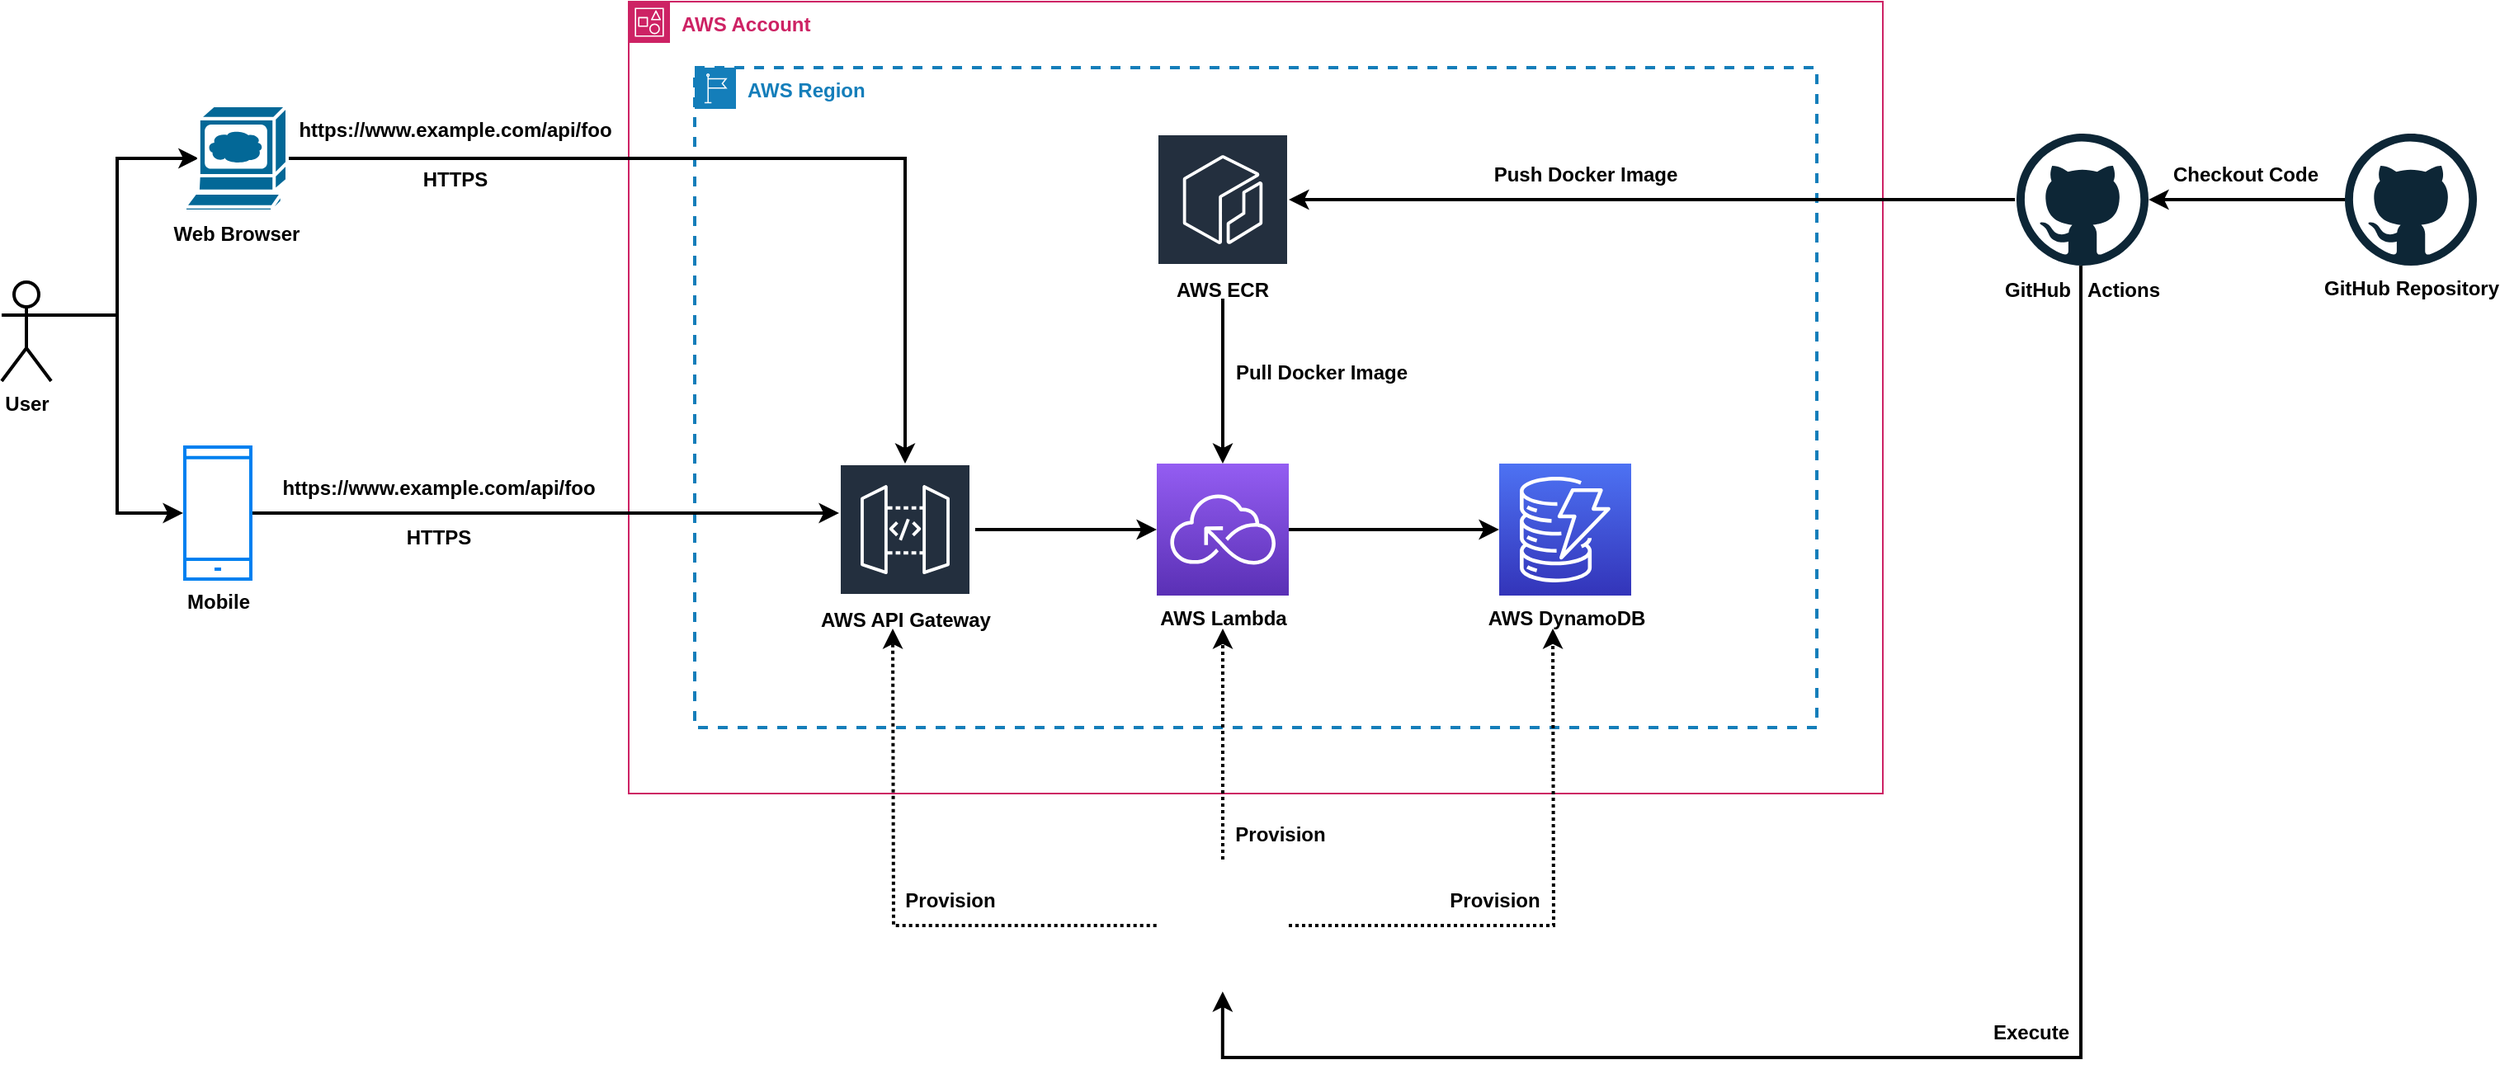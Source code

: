 <mxfile version="20.8.16" type="device"><diagram id="Jrhpwi8ZvEjFuphMwVDC" name="Page-1"><mxGraphModel dx="1418" dy="820" grid="1" gridSize="10" guides="1" tooltips="1" connect="1" arrows="1" fold="1" page="1" pageScale="1" pageWidth="850" pageHeight="1100" math="0" shadow="0"><root><mxCell id="0"/><mxCell id="1" parent="0"/><mxCell id="m6BbedKXD78glO7V8403-9" value="&lt;b&gt;AWS Region&lt;/b&gt;" style="points=[[0,0],[0.25,0],[0.5,0],[0.75,0],[1,0],[1,0.25],[1,0.5],[1,0.75],[1,1],[0.75,1],[0.5,1],[0.25,1],[0,1],[0,0.75],[0,0.5],[0,0.25]];outlineConnect=0;gradientColor=none;html=1;whiteSpace=wrap;fontSize=12;fontStyle=0;container=1;pointerEvents=0;collapsible=0;recursiveResize=0;shape=mxgraph.aws4.group;grIcon=mxgraph.aws4.group_region;strokeColor=#147EBA;fillColor=none;verticalAlign=top;align=left;spacingLeft=30;fontColor=#147EBA;dashed=1;strokeWidth=2;" parent="1" vertex="1"><mxGeometry x="430" y="90" width="680" height="400" as="geometry"/></mxCell><mxCell id="TGyyPPCAWyqDZNZTMzX8-10" value="&lt;b&gt;AWS Account&lt;/b&gt;" style="points=[[0,0],[0.25,0],[0.5,0],[0.75,0],[1,0],[1,0.25],[1,0.5],[1,0.75],[1,1],[0.75,1],[0.5,1],[0.25,1],[0,1],[0,0.75],[0,0.5],[0,0.25]];outlineConnect=0;gradientColor=none;html=1;whiteSpace=wrap;fontSize=12;fontStyle=0;container=1;pointerEvents=0;collapsible=0;recursiveResize=0;shape=mxgraph.aws4.group;grIcon=mxgraph.aws4.group_account;strokeColor=#CD2264;fillColor=none;verticalAlign=top;align=left;spacingLeft=30;fontColor=#CD2264;dashed=0;" parent="1" vertex="1"><mxGeometry x="390" y="50" width="760" height="480" as="geometry"/></mxCell><mxCell id="TGyyPPCAWyqDZNZTMzX8-1" value="&lt;font color=&quot;#000000&quot;&gt;&lt;b&gt;AWS DynamoDB&lt;/b&gt;&lt;/font&gt;" style="sketch=0;points=[[0,0,0],[0.25,0,0],[0.5,0,0],[0.75,0,0],[1,0,0],[0,1,0],[0.25,1,0],[0.5,1,0],[0.75,1,0],[1,1,0],[0,0.25,0],[0,0.5,0],[0,0.75,0],[1,0.25,0],[1,0.5,0],[1,0.75,0]];outlineConnect=0;fontColor=#232F3E;gradientColor=#4D72F3;gradientDirection=north;fillColor=#3334B9;strokeColor=#ffffff;dashed=0;verticalLabelPosition=bottom;verticalAlign=top;align=center;html=1;fontSize=12;fontStyle=0;aspect=fixed;shape=mxgraph.aws4.resourceIcon;resIcon=mxgraph.aws4.dynamodb;" parent="TGyyPPCAWyqDZNZTMzX8-10" vertex="1"><mxGeometry x="527.5" y="280" width="80" height="80" as="geometry"/></mxCell><mxCell id="TGyyPPCAWyqDZNZTMzX8-9" style="edgeStyle=orthogonalEdgeStyle;rounded=0;orthogonalLoop=1;jettySize=auto;html=1;entryX=0;entryY=0.5;entryDx=0;entryDy=0;entryPerimeter=0;fontSize=12;fontColor=#000000;strokeWidth=2;" parent="TGyyPPCAWyqDZNZTMzX8-10" source="TGyyPPCAWyqDZNZTMzX8-2" target="TGyyPPCAWyqDZNZTMzX8-1" edge="1"><mxGeometry relative="1" as="geometry"/></mxCell><mxCell id="TGyyPPCAWyqDZNZTMzX8-2" value="&lt;b&gt;&lt;font color=&quot;#000000&quot;&gt;AWS Lambda&lt;/font&gt;&lt;/b&gt;" style="sketch=0;points=[[0,0,0],[0.25,0,0],[0.5,0,0],[0.75,0,0],[1,0,0],[0,1,0],[0.25,1,0],[0.5,1,0],[0.75,1,0],[1,1,0],[0,0.25,0],[0,0.5,0],[0,0.75,0],[1,0.25,0],[1,0.5,0],[1,0.75,0]];outlineConnect=0;fontColor=#232F3E;gradientColor=#945DF2;gradientDirection=north;fillColor=#5A30B5;strokeColor=#ffffff;dashed=0;verticalLabelPosition=bottom;verticalAlign=top;align=center;html=1;fontSize=12;fontStyle=0;aspect=fixed;shape=mxgraph.aws4.resourceIcon;resIcon=mxgraph.aws4.serverless;" parent="TGyyPPCAWyqDZNZTMzX8-10" vertex="1"><mxGeometry x="320" y="280" width="80" height="80" as="geometry"/></mxCell><mxCell id="TGyyPPCAWyqDZNZTMzX8-12" style="edgeStyle=orthogonalEdgeStyle;rounded=0;orthogonalLoop=1;jettySize=auto;html=1;entryX=0.5;entryY=0;entryDx=0;entryDy=0;entryPerimeter=0;strokeWidth=2;fontSize=12;fontColor=#000000;" parent="TGyyPPCAWyqDZNZTMzX8-10" source="TGyyPPCAWyqDZNZTMzX8-6" target="TGyyPPCAWyqDZNZTMzX8-2" edge="1"><mxGeometry relative="1" as="geometry"/></mxCell><mxCell id="TGyyPPCAWyqDZNZTMzX8-6" value="" style="sketch=0;outlineConnect=0;fontColor=#232F3E;gradientColor=none;strokeColor=#ffffff;fillColor=#232F3E;dashed=0;verticalLabelPosition=middle;verticalAlign=bottom;align=center;html=1;whiteSpace=wrap;fontSize=10;fontStyle=1;spacing=3;shape=mxgraph.aws4.productIcon;prIcon=mxgraph.aws4.ecr;" parent="TGyyPPCAWyqDZNZTMzX8-10" vertex="1"><mxGeometry x="320" y="80" width="80" height="100" as="geometry"/></mxCell><mxCell id="TGyyPPCAWyqDZNZTMzX8-3" value="" style="sketch=0;outlineConnect=0;fontColor=#232F3E;gradientColor=none;strokeColor=#ffffff;fillColor=#232F3E;dashed=0;verticalLabelPosition=middle;verticalAlign=bottom;align=center;html=1;whiteSpace=wrap;fontSize=10;fontStyle=1;spacing=3;shape=mxgraph.aws4.productIcon;prIcon=mxgraph.aws4.api_gateway;" parent="TGyyPPCAWyqDZNZTMzX8-10" vertex="1"><mxGeometry x="127.5" y="280" width="80" height="110" as="geometry"/></mxCell><mxCell id="TGyyPPCAWyqDZNZTMzX8-4" value="AWS API Gateway" style="text;html=1;strokeColor=none;fillColor=none;align=center;verticalAlign=middle;whiteSpace=wrap;rounded=0;fontSize=12;fontColor=#000000;fontStyle=1" parent="TGyyPPCAWyqDZNZTMzX8-10" vertex="1"><mxGeometry x="112.5" y="360" width="110" height="30" as="geometry"/></mxCell><mxCell id="TGyyPPCAWyqDZNZTMzX8-11" value="AWS ECR" style="text;html=1;strokeColor=none;fillColor=none;align=center;verticalAlign=middle;whiteSpace=wrap;rounded=0;fontSize=12;fontColor=#000000;fontStyle=1" parent="TGyyPPCAWyqDZNZTMzX8-10" vertex="1"><mxGeometry x="305" y="160" width="110" height="30" as="geometry"/></mxCell><mxCell id="TGyyPPCAWyqDZNZTMzX8-22" value="Push Docker Image" style="text;html=1;strokeColor=none;fillColor=none;align=center;verticalAlign=middle;whiteSpace=wrap;rounded=0;fontSize=12;fontColor=#000000;fontStyle=1" parent="TGyyPPCAWyqDZNZTMzX8-10" vertex="1"><mxGeometry x="480" y="90" width="200" height="30" as="geometry"/></mxCell><mxCell id="TGyyPPCAWyqDZNZTMzX8-27" value="Pull Docker Image" style="text;html=1;strokeColor=none;fillColor=none;align=center;verticalAlign=middle;whiteSpace=wrap;rounded=0;fontSize=12;fontColor=#000000;fontStyle=1" parent="TGyyPPCAWyqDZNZTMzX8-10" vertex="1"><mxGeometry x="360" y="210" width="120" height="30" as="geometry"/></mxCell><mxCell id="TGyyPPCAWyqDZNZTMzX8-35" value="" style="endArrow=classic;html=1;rounded=0;strokeWidth=2;fontSize=12;fontColor=#000000;entryX=0;entryY=0.5;entryDx=0;entryDy=0;entryPerimeter=0;exitX=1.031;exitY=0.364;exitDx=0;exitDy=0;exitPerimeter=0;" parent="TGyyPPCAWyqDZNZTMzX8-10" source="TGyyPPCAWyqDZNZTMzX8-3" target="TGyyPPCAWyqDZNZTMzX8-2" edge="1"><mxGeometry width="50" height="50" relative="1" as="geometry"><mxPoint x="220" y="320" as="sourcePoint"/><mxPoint x="760" y="360" as="targetPoint"/></mxGeometry></mxCell><mxCell id="TGyyPPCAWyqDZNZTMzX8-29" style="edgeStyle=orthogonalEdgeStyle;rounded=0;orthogonalLoop=1;jettySize=auto;html=1;entryX=0.5;entryY=1;entryDx=0;entryDy=0;strokeWidth=2;fontSize=12;fontColor=#000000;" parent="1" source="TGyyPPCAWyqDZNZTMzX8-13" target="TGyyPPCAWyqDZNZTMzX8-14" edge="1"><mxGeometry relative="1" as="geometry"><Array as="points"><mxPoint x="1270" y="690"/><mxPoint x="750" y="690"/></Array></mxGeometry></mxCell><mxCell id="TGyyPPCAWyqDZNZTMzX8-13" value="" style="dashed=0;outlineConnect=0;html=1;align=center;labelPosition=center;verticalLabelPosition=bottom;verticalAlign=top;shape=mxgraph.weblogos.github;fontSize=12;fontColor=#000000;" parent="1" vertex="1"><mxGeometry x="1231" y="130" width="80" height="80" as="geometry"/></mxCell><mxCell id="TGyyPPCAWyqDZNZTMzX8-14" value="" style="shape=image;verticalLabelPosition=bottom;labelBackgroundColor=default;verticalAlign=top;aspect=fixed;imageAspect=0;image=https://uploads-ssl.webflow.com/6340ceb04078362242dd4eb9/636131fe1f44d41e7af2eb78_terraform-logo.png;" parent="1" vertex="1"><mxGeometry x="709.85" y="570" width="80.15" height="80" as="geometry"/></mxCell><mxCell id="TGyyPPCAWyqDZNZTMzX8-16" style="edgeStyle=orthogonalEdgeStyle;rounded=0;orthogonalLoop=1;jettySize=auto;html=1;strokeWidth=2;fontSize=12;fontColor=#000000;dashed=1;dashPattern=1 1;" parent="1" source="TGyyPPCAWyqDZNZTMzX8-14" edge="1"><mxGeometry relative="1" as="geometry"><mxPoint x="550" y="430" as="targetPoint"/></mxGeometry></mxCell><mxCell id="TGyyPPCAWyqDZNZTMzX8-17" style="edgeStyle=orthogonalEdgeStyle;rounded=0;orthogonalLoop=1;jettySize=auto;html=1;strokeWidth=2;fontSize=12;fontColor=#000000;dashed=1;dashPattern=1 1;" parent="1" source="TGyyPPCAWyqDZNZTMzX8-14" edge="1"><mxGeometry relative="1" as="geometry"><mxPoint x="750" y="430" as="targetPoint"/></mxGeometry></mxCell><mxCell id="TGyyPPCAWyqDZNZTMzX8-18" style="edgeStyle=orthogonalEdgeStyle;rounded=0;orthogonalLoop=1;jettySize=auto;html=1;strokeWidth=2;fontSize=12;fontColor=#000000;dashed=1;dashPattern=1 1;" parent="1" source="TGyyPPCAWyqDZNZTMzX8-14" edge="1"><mxGeometry relative="1" as="geometry"><mxPoint x="950" y="430" as="targetPoint"/></mxGeometry></mxCell><mxCell id="TGyyPPCAWyqDZNZTMzX8-21" style="edgeStyle=orthogonalEdgeStyle;rounded=0;orthogonalLoop=1;jettySize=auto;html=1;strokeWidth=2;fontSize=12;fontColor=#000000;" parent="1" edge="1"><mxGeometry relative="1" as="geometry"><mxPoint x="790" y="170" as="targetPoint"/><mxPoint x="1230" y="170" as="sourcePoint"/></mxGeometry></mxCell><mxCell id="TGyyPPCAWyqDZNZTMzX8-23" value="Provision" style="text;html=1;strokeColor=none;fillColor=none;align=center;verticalAlign=middle;whiteSpace=wrap;rounded=0;fontSize=12;fontColor=#000000;fontStyle=1" parent="1" vertex="1"><mxGeometry x="880" y="580" width="70" height="30" as="geometry"/></mxCell><mxCell id="TGyyPPCAWyqDZNZTMzX8-24" value="Provision" style="text;html=1;strokeColor=none;fillColor=none;align=center;verticalAlign=middle;whiteSpace=wrap;rounded=0;fontSize=12;fontColor=#000000;fontStyle=1" parent="1" vertex="1"><mxGeometry x="550" y="580" width="70" height="30" as="geometry"/></mxCell><mxCell id="TGyyPPCAWyqDZNZTMzX8-31" style="edgeStyle=orthogonalEdgeStyle;rounded=0;orthogonalLoop=1;jettySize=auto;html=1;entryX=1.013;entryY=0.5;entryDx=0;entryDy=0;entryPerimeter=0;strokeWidth=2;fontSize=12;fontColor=#000000;" parent="1" source="TGyyPPCAWyqDZNZTMzX8-30" edge="1"><mxGeometry relative="1" as="geometry"><mxPoint x="1311.04" y="170" as="targetPoint"/></mxGeometry></mxCell><mxCell id="TGyyPPCAWyqDZNZTMzX8-30" value="&lt;b&gt;GitHub Repository&lt;/b&gt;" style="dashed=0;outlineConnect=0;html=1;align=center;labelPosition=center;verticalLabelPosition=bottom;verticalAlign=top;shape=mxgraph.weblogos.github;fontSize=12;fontColor=#000000;" parent="1" vertex="1"><mxGeometry x="1430" y="130" width="80" height="80" as="geometry"/></mxCell><mxCell id="TGyyPPCAWyqDZNZTMzX8-32" value="Checkout Code" style="text;html=1;strokeColor=none;fillColor=none;align=center;verticalAlign=middle;whiteSpace=wrap;rounded=0;fontSize=12;fontColor=#000000;fontStyle=1" parent="1" vertex="1"><mxGeometry x="1310" y="140" width="120" height="30" as="geometry"/></mxCell><mxCell id="TGyyPPCAWyqDZNZTMzX8-34" value="Execute" style="text;html=1;strokeColor=none;fillColor=none;align=center;verticalAlign=middle;whiteSpace=wrap;rounded=0;fontSize=12;fontColor=#000000;fontStyle=1" parent="1" vertex="1"><mxGeometry x="1210" y="660" width="60" height="30" as="geometry"/></mxCell><mxCell id="TGyyPPCAWyqDZNZTMzX8-25" value="Provision" style="text;html=1;strokeColor=none;fillColor=none;align=center;verticalAlign=middle;whiteSpace=wrap;rounded=0;fontSize=12;fontColor=#000000;fontStyle=1" parent="1" vertex="1"><mxGeometry x="750" y="540" width="70" height="30" as="geometry"/></mxCell><mxCell id="VidN8sWG7DrmQdtWaYfE-1" value="GitHub&amp;nbsp; &amp;nbsp;Actions" style="text;html=1;strokeColor=none;fillColor=none;align=center;verticalAlign=middle;whiteSpace=wrap;rounded=0;fontSize=12;fontColor=#000000;fontStyle=1" parent="1" vertex="1"><mxGeometry x="1216" y="210" width="110" height="30" as="geometry"/></mxCell><mxCell id="VCx6waigH7uRtRWKkkfv-4" value="" style="edgeStyle=orthogonalEdgeStyle;rounded=0;orthogonalLoop=1;jettySize=auto;html=1;entryX=0.135;entryY=0.5;entryDx=0;entryDy=0;entryPerimeter=0;strokeWidth=2;" edge="1" parent="1" source="VCx6waigH7uRtRWKkkfv-1" target="VCx6waigH7uRtRWKkkfv-2"><mxGeometry relative="1" as="geometry"><Array as="points"><mxPoint x="80" y="240"/><mxPoint x="80" y="145"/></Array></mxGeometry></mxCell><mxCell id="VCx6waigH7uRtRWKkkfv-5" style="edgeStyle=orthogonalEdgeStyle;rounded=0;orthogonalLoop=1;jettySize=auto;html=1;entryX=-0.025;entryY=0.5;entryDx=0;entryDy=0;entryPerimeter=0;strokeWidth=2;" edge="1" parent="1" source="VCx6waigH7uRtRWKkkfv-1" target="VCx6waigH7uRtRWKkkfv-3"><mxGeometry relative="1" as="geometry"><Array as="points"><mxPoint x="80" y="240"/><mxPoint x="80" y="360"/></Array></mxGeometry></mxCell><mxCell id="VCx6waigH7uRtRWKkkfv-1" value="User" style="shape=umlActor;verticalLabelPosition=bottom;verticalAlign=top;html=1;outlineConnect=0;fontStyle=1;strokeWidth=2;" vertex="1" parent="1"><mxGeometry x="10" y="220" width="30" height="60" as="geometry"/></mxCell><mxCell id="VCx6waigH7uRtRWKkkfv-6" style="edgeStyle=orthogonalEdgeStyle;rounded=0;orthogonalLoop=1;jettySize=auto;html=1;strokeWidth=2;" edge="1" parent="1" source="VCx6waigH7uRtRWKkkfv-2" target="TGyyPPCAWyqDZNZTMzX8-3"><mxGeometry relative="1" as="geometry"/></mxCell><mxCell id="VCx6waigH7uRtRWKkkfv-2" value="&lt;b&gt;Web Browser&lt;/b&gt;" style="shape=mxgraph.cisco.computers_and_peripherals.web_browser;html=1;pointerEvents=1;dashed=0;fillColor=#036897;strokeColor=#ffffff;strokeWidth=2;verticalLabelPosition=bottom;verticalAlign=top;align=center;outlineConnect=0;" vertex="1" parent="1"><mxGeometry x="121" y="113" width="62" height="64" as="geometry"/></mxCell><mxCell id="VCx6waigH7uRtRWKkkfv-7" style="edgeStyle=orthogonalEdgeStyle;rounded=0;orthogonalLoop=1;jettySize=auto;html=1;strokeWidth=2;" edge="1" parent="1" source="VCx6waigH7uRtRWKkkfv-3" target="TGyyPPCAWyqDZNZTMzX8-3"><mxGeometry relative="1" as="geometry"><Array as="points"><mxPoint x="350" y="360"/><mxPoint x="350" y="360"/></Array></mxGeometry></mxCell><mxCell id="VCx6waigH7uRtRWKkkfv-3" value="&lt;b&gt;Mobile&lt;/b&gt;" style="html=1;verticalLabelPosition=bottom;align=center;labelBackgroundColor=#ffffff;verticalAlign=top;strokeWidth=2;strokeColor=#0080F0;shadow=0;dashed=0;shape=mxgraph.ios7.icons.smartphone;" vertex="1" parent="1"><mxGeometry x="121" y="320" width="40" height="80" as="geometry"/></mxCell><mxCell id="VCx6waigH7uRtRWKkkfv-8" value="HTTPS" style="text;html=1;strokeColor=none;fillColor=none;align=center;verticalAlign=middle;whiteSpace=wrap;rounded=0;fontSize=12;fontColor=#000000;fontStyle=1" vertex="1" parent="1"><mxGeometry x="160" y="360" width="230" height="30" as="geometry"/></mxCell><mxCell id="VCx6waigH7uRtRWKkkfv-9" value="HTTPS" style="text;html=1;strokeColor=none;fillColor=none;align=center;verticalAlign=middle;whiteSpace=wrap;rounded=0;fontSize=12;fontColor=#000000;fontStyle=1" vertex="1" parent="1"><mxGeometry x="180" y="143" width="210" height="30" as="geometry"/></mxCell><mxCell id="VCx6waigH7uRtRWKkkfv-10" value="https://www.example.com/api/foo" style="text;html=1;strokeColor=none;fillColor=none;align=center;verticalAlign=middle;whiteSpace=wrap;rounded=0;fontSize=12;fontColor=#000000;fontStyle=1" vertex="1" parent="1"><mxGeometry x="160" y="330" width="230" height="30" as="geometry"/></mxCell><mxCell id="VCx6waigH7uRtRWKkkfv-11" value="https://www.example.com/api/foo" style="text;html=1;strokeColor=none;fillColor=none;align=center;verticalAlign=middle;whiteSpace=wrap;rounded=0;fontSize=12;fontColor=#000000;fontStyle=1" vertex="1" parent="1"><mxGeometry x="180" y="113" width="210" height="30" as="geometry"/></mxCell></root></mxGraphModel></diagram></mxfile>